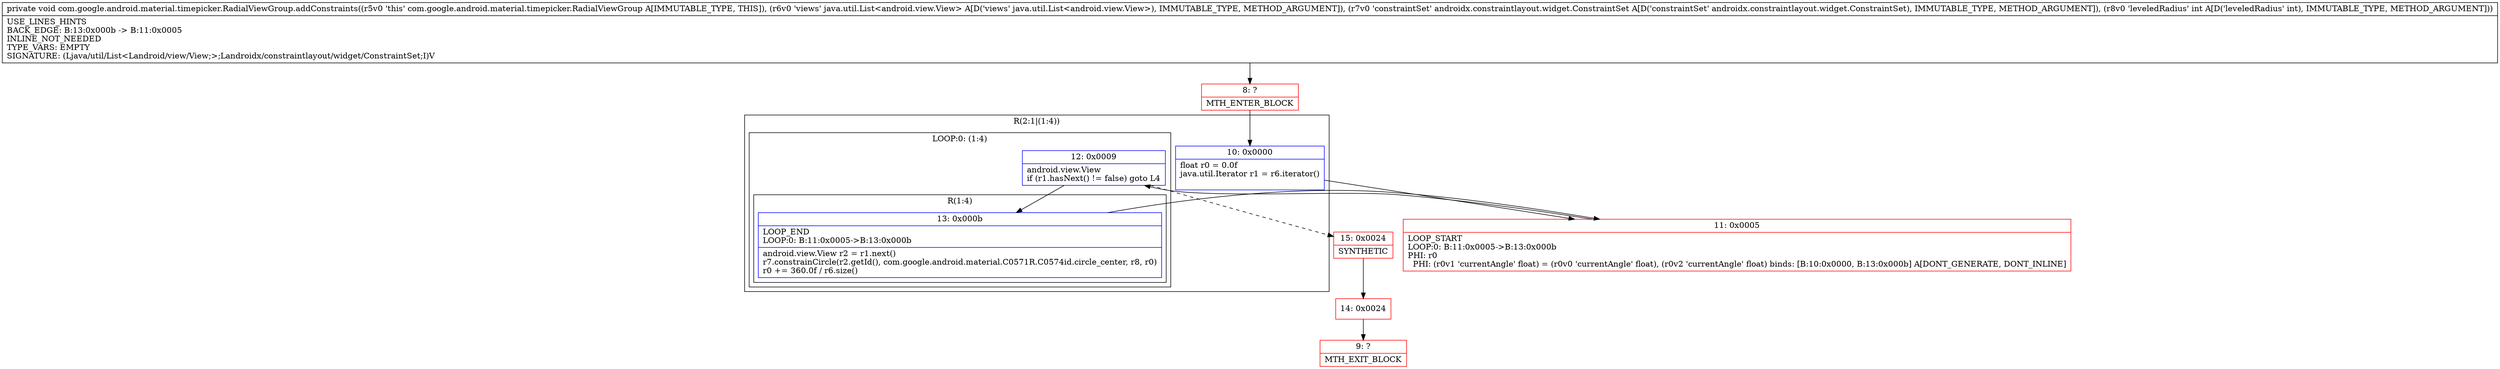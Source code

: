 digraph "CFG forcom.google.android.material.timepicker.RadialViewGroup.addConstraints(Ljava\/util\/List;Landroidx\/constraintlayout\/widget\/ConstraintSet;I)V" {
subgraph cluster_Region_1556452286 {
label = "R(2:1|(1:4))";
node [shape=record,color=blue];
Node_10 [shape=record,label="{10\:\ 0x0000|float r0 = 0.0f\ljava.util.Iterator r1 = r6.iterator()\l\l}"];
subgraph cluster_LoopRegion_1100748393 {
label = "LOOP:0: (1:4)";
node [shape=record,color=blue];
Node_12 [shape=record,label="{12\:\ 0x0009|android.view.View \lif (r1.hasNext() != false) goto L4\l}"];
subgraph cluster_Region_847183911 {
label = "R(1:4)";
node [shape=record,color=blue];
Node_13 [shape=record,label="{13\:\ 0x000b|LOOP_END\lLOOP:0: B:11:0x0005\-\>B:13:0x000b\l|android.view.View r2 = r1.next()\lr7.constrainCircle(r2.getId(), com.google.android.material.C0571R.C0574id.circle_center, r8, r0)\lr0 += 360.0f \/ r6.size()\l}"];
}
}
}
Node_8 [shape=record,color=red,label="{8\:\ ?|MTH_ENTER_BLOCK\l}"];
Node_11 [shape=record,color=red,label="{11\:\ 0x0005|LOOP_START\lLOOP:0: B:11:0x0005\-\>B:13:0x000b\lPHI: r0 \l  PHI: (r0v1 'currentAngle' float) = (r0v0 'currentAngle' float), (r0v2 'currentAngle' float) binds: [B:10:0x0000, B:13:0x000b] A[DONT_GENERATE, DONT_INLINE]\l}"];
Node_15 [shape=record,color=red,label="{15\:\ 0x0024|SYNTHETIC\l}"];
Node_14 [shape=record,color=red,label="{14\:\ 0x0024}"];
Node_9 [shape=record,color=red,label="{9\:\ ?|MTH_EXIT_BLOCK\l}"];
MethodNode[shape=record,label="{private void com.google.android.material.timepicker.RadialViewGroup.addConstraints((r5v0 'this' com.google.android.material.timepicker.RadialViewGroup A[IMMUTABLE_TYPE, THIS]), (r6v0 'views' java.util.List\<android.view.View\> A[D('views' java.util.List\<android.view.View\>), IMMUTABLE_TYPE, METHOD_ARGUMENT]), (r7v0 'constraintSet' androidx.constraintlayout.widget.ConstraintSet A[D('constraintSet' androidx.constraintlayout.widget.ConstraintSet), IMMUTABLE_TYPE, METHOD_ARGUMENT]), (r8v0 'leveledRadius' int A[D('leveledRadius' int), IMMUTABLE_TYPE, METHOD_ARGUMENT]))  | USE_LINES_HINTS\lBACK_EDGE: B:13:0x000b \-\> B:11:0x0005\lINLINE_NOT_NEEDED\lTYPE_VARS: EMPTY\lSIGNATURE: (Ljava\/util\/List\<Landroid\/view\/View;\>;Landroidx\/constraintlayout\/widget\/ConstraintSet;I)V\l}"];
MethodNode -> Node_8;Node_10 -> Node_11;
Node_12 -> Node_13;
Node_12 -> Node_15[style=dashed];
Node_13 -> Node_11;
Node_8 -> Node_10;
Node_11 -> Node_12;
Node_15 -> Node_14;
Node_14 -> Node_9;
}

